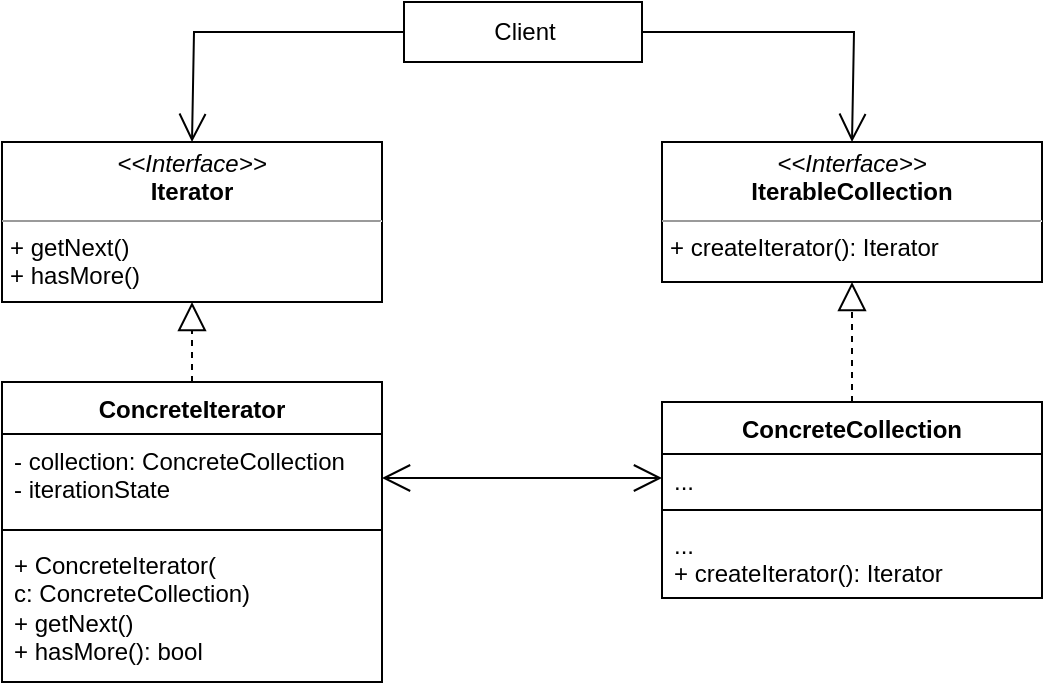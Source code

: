 <mxfile version="16.0.2" type="device"><diagram id="C5RBs43oDa-KdzZeNtuy" name="Page-1"><mxGraphModel dx="652" dy="708" grid="1" gridSize="10" guides="1" tooltips="1" connect="1" arrows="1" fold="1" page="1" pageScale="1" pageWidth="827" pageHeight="1169" math="0" shadow="0"><root><mxCell id="WIyWlLk6GJQsqaUBKTNV-0"/><mxCell id="WIyWlLk6GJQsqaUBKTNV-1" parent="WIyWlLk6GJQsqaUBKTNV-0"/><mxCell id="8SSb5fKLLl1OjylcSpdY-2" value="Client" style="html=1;" vertex="1" parent="WIyWlLk6GJQsqaUBKTNV-1"><mxGeometry x="360" y="50" width="119" height="30" as="geometry"/></mxCell><mxCell id="8SSb5fKLLl1OjylcSpdY-3" value="&lt;p style=&quot;margin: 0px ; margin-top: 4px ; text-align: center&quot;&gt;&lt;i&gt;&amp;lt;&amp;lt;Interface&amp;gt;&amp;gt;&lt;/i&gt;&lt;br&gt;&lt;b&gt;IterableCollection&lt;/b&gt;&lt;/p&gt;&lt;hr size=&quot;1&quot;&gt;&lt;p style=&quot;margin: 0px ; margin-left: 4px&quot;&gt;+ createIterator(): Iterator&lt;/p&gt;" style="verticalAlign=top;align=left;overflow=fill;fontSize=12;fontFamily=Helvetica;html=1;" vertex="1" parent="WIyWlLk6GJQsqaUBKTNV-1"><mxGeometry x="489" y="120" width="190" height="70" as="geometry"/></mxCell><mxCell id="8SSb5fKLLl1OjylcSpdY-4" value="&lt;p style=&quot;margin: 0px ; margin-top: 4px ; text-align: center&quot;&gt;&lt;i&gt;&amp;lt;&amp;lt;Interface&amp;gt;&amp;gt;&lt;/i&gt;&lt;br&gt;&lt;b&gt;Iterator&lt;/b&gt;&lt;/p&gt;&lt;hr size=&quot;1&quot;&gt;&lt;p style=&quot;margin: 0px ; margin-left: 4px&quot;&gt;+ getNext()&lt;br&gt;+ hasMore()&lt;/p&gt;" style="verticalAlign=top;align=left;overflow=fill;fontSize=12;fontFamily=Helvetica;html=1;" vertex="1" parent="WIyWlLk6GJQsqaUBKTNV-1"><mxGeometry x="159" y="120" width="190" height="80" as="geometry"/></mxCell><mxCell id="8SSb5fKLLl1OjylcSpdY-5" value="ConcreteCollection" style="swimlane;fontStyle=1;align=center;verticalAlign=top;childLayout=stackLayout;horizontal=1;startSize=26;horizontalStack=0;resizeParent=1;resizeParentMax=0;resizeLast=0;collapsible=1;marginBottom=0;" vertex="1" parent="WIyWlLk6GJQsqaUBKTNV-1"><mxGeometry x="489" y="250" width="190" height="98" as="geometry"/></mxCell><mxCell id="8SSb5fKLLl1OjylcSpdY-6" value="..." style="text;strokeColor=none;fillColor=none;align=left;verticalAlign=top;spacingLeft=4;spacingRight=4;overflow=hidden;rotatable=0;points=[[0,0.5],[1,0.5]];portConstraint=eastwest;" vertex="1" parent="8SSb5fKLLl1OjylcSpdY-5"><mxGeometry y="26" width="190" height="24" as="geometry"/></mxCell><mxCell id="8SSb5fKLLl1OjylcSpdY-7" value="" style="line;strokeWidth=1;fillColor=none;align=left;verticalAlign=middle;spacingTop=-1;spacingLeft=3;spacingRight=3;rotatable=0;labelPosition=right;points=[];portConstraint=eastwest;" vertex="1" parent="8SSb5fKLLl1OjylcSpdY-5"><mxGeometry y="50" width="190" height="8" as="geometry"/></mxCell><mxCell id="8SSb5fKLLl1OjylcSpdY-8" value="...&#10;+ createIterator(): Iterator" style="text;strokeColor=none;fillColor=none;align=left;verticalAlign=top;spacingLeft=4;spacingRight=4;overflow=hidden;rotatable=0;points=[[0,0.5],[1,0.5]];portConstraint=eastwest;" vertex="1" parent="8SSb5fKLLl1OjylcSpdY-5"><mxGeometry y="58" width="190" height="40" as="geometry"/></mxCell><mxCell id="8SSb5fKLLl1OjylcSpdY-9" value="ConcreteIterator" style="swimlane;fontStyle=1;align=center;verticalAlign=top;childLayout=stackLayout;horizontal=1;startSize=26;horizontalStack=0;resizeParent=1;resizeParentMax=0;resizeLast=0;collapsible=1;marginBottom=0;" vertex="1" parent="WIyWlLk6GJQsqaUBKTNV-1"><mxGeometry x="159" y="240" width="190" height="150" as="geometry"/></mxCell><mxCell id="8SSb5fKLLl1OjylcSpdY-10" value="- collection: ConcreteCollection&#10;- iterationState" style="text;strokeColor=none;fillColor=none;align=left;verticalAlign=top;spacingLeft=4;spacingRight=4;overflow=hidden;rotatable=0;points=[[0,0.5],[1,0.5]];portConstraint=eastwest;" vertex="1" parent="8SSb5fKLLl1OjylcSpdY-9"><mxGeometry y="26" width="190" height="44" as="geometry"/></mxCell><mxCell id="8SSb5fKLLl1OjylcSpdY-11" value="" style="line;strokeWidth=1;fillColor=none;align=left;verticalAlign=middle;spacingTop=-1;spacingLeft=3;spacingRight=3;rotatable=0;labelPosition=right;points=[];portConstraint=eastwest;" vertex="1" parent="8SSb5fKLLl1OjylcSpdY-9"><mxGeometry y="70" width="190" height="8" as="geometry"/></mxCell><mxCell id="8SSb5fKLLl1OjylcSpdY-12" value="+ ConcreteIterator(&lt;br&gt;c: ConcreteCollection)&lt;br&gt;+ getNext()&lt;br&gt;+ hasMore(): bool" style="text;strokeColor=none;fillColor=none;align=left;verticalAlign=top;spacingLeft=4;spacingRight=4;overflow=hidden;rotatable=0;points=[[0,0.5],[1,0.5]];portConstraint=eastwest;whiteSpace=wrap;html=1;" vertex="1" parent="8SSb5fKLLl1OjylcSpdY-9"><mxGeometry y="78" width="190" height="72" as="geometry"/></mxCell><mxCell id="8SSb5fKLLl1OjylcSpdY-14" value="" style="endArrow=open;endFill=1;endSize=12;html=1;rounded=0;exitX=0;exitY=0.5;exitDx=0;exitDy=0;entryX=0.5;entryY=0;entryDx=0;entryDy=0;" edge="1" parent="WIyWlLk6GJQsqaUBKTNV-1" source="8SSb5fKLLl1OjylcSpdY-2" target="8SSb5fKLLl1OjylcSpdY-4"><mxGeometry width="160" relative="1" as="geometry"><mxPoint x="330" y="300" as="sourcePoint"/><mxPoint x="490" y="300" as="targetPoint"/><Array as="points"><mxPoint x="255" y="65"/></Array></mxGeometry></mxCell><mxCell id="8SSb5fKLLl1OjylcSpdY-15" value="" style="endArrow=open;endFill=1;endSize=12;html=1;rounded=0;exitX=1;exitY=0.5;exitDx=0;exitDy=0;entryX=0.5;entryY=0;entryDx=0;entryDy=0;" edge="1" parent="WIyWlLk6GJQsqaUBKTNV-1" source="8SSb5fKLLl1OjylcSpdY-2" target="8SSb5fKLLl1OjylcSpdY-3"><mxGeometry width="160" relative="1" as="geometry"><mxPoint x="330" y="300" as="sourcePoint"/><mxPoint x="490" y="300" as="targetPoint"/><Array as="points"><mxPoint x="585" y="65"/></Array></mxGeometry></mxCell><mxCell id="8SSb5fKLLl1OjylcSpdY-16" value="" style="endArrow=block;dashed=1;endFill=0;endSize=12;html=1;rounded=0;exitX=0.5;exitY=0;exitDx=0;exitDy=0;entryX=0.5;entryY=1;entryDx=0;entryDy=0;" edge="1" parent="WIyWlLk6GJQsqaUBKTNV-1" source="8SSb5fKLLl1OjylcSpdY-9" target="8SSb5fKLLl1OjylcSpdY-4"><mxGeometry width="160" relative="1" as="geometry"><mxPoint x="359" y="270" as="sourcePoint"/><mxPoint x="519" y="270" as="targetPoint"/></mxGeometry></mxCell><mxCell id="8SSb5fKLLl1OjylcSpdY-17" value="" style="endArrow=block;dashed=1;endFill=0;endSize=12;html=1;rounded=0;exitX=0.5;exitY=0;exitDx=0;exitDy=0;entryX=0.5;entryY=1;entryDx=0;entryDy=0;" edge="1" parent="WIyWlLk6GJQsqaUBKTNV-1" source="8SSb5fKLLl1OjylcSpdY-5" target="8SSb5fKLLl1OjylcSpdY-3"><mxGeometry width="160" relative="1" as="geometry"><mxPoint x="299" y="270" as="sourcePoint"/><mxPoint x="459" y="270" as="targetPoint"/></mxGeometry></mxCell><mxCell id="8SSb5fKLLl1OjylcSpdY-18" value="" style="endArrow=open;endFill=0;endSize=12;html=1;rounded=0;exitX=1;exitY=0.5;exitDx=0;exitDy=0;entryX=0;entryY=0.5;entryDx=0;entryDy=0;targetPerimeterSpacing=12;startArrow=open;startFill=0;sourcePerimeterSpacing=12;strokeColor=default;strokeWidth=1;startSize=12;" edge="1" parent="WIyWlLk6GJQsqaUBKTNV-1" source="8SSb5fKLLl1OjylcSpdY-10" target="8SSb5fKLLl1OjylcSpdY-6"><mxGeometry width="160" relative="1" as="geometry"><mxPoint x="350" y="260" as="sourcePoint"/><mxPoint x="510" y="260" as="targetPoint"/></mxGeometry></mxCell></root></mxGraphModel></diagram></mxfile>